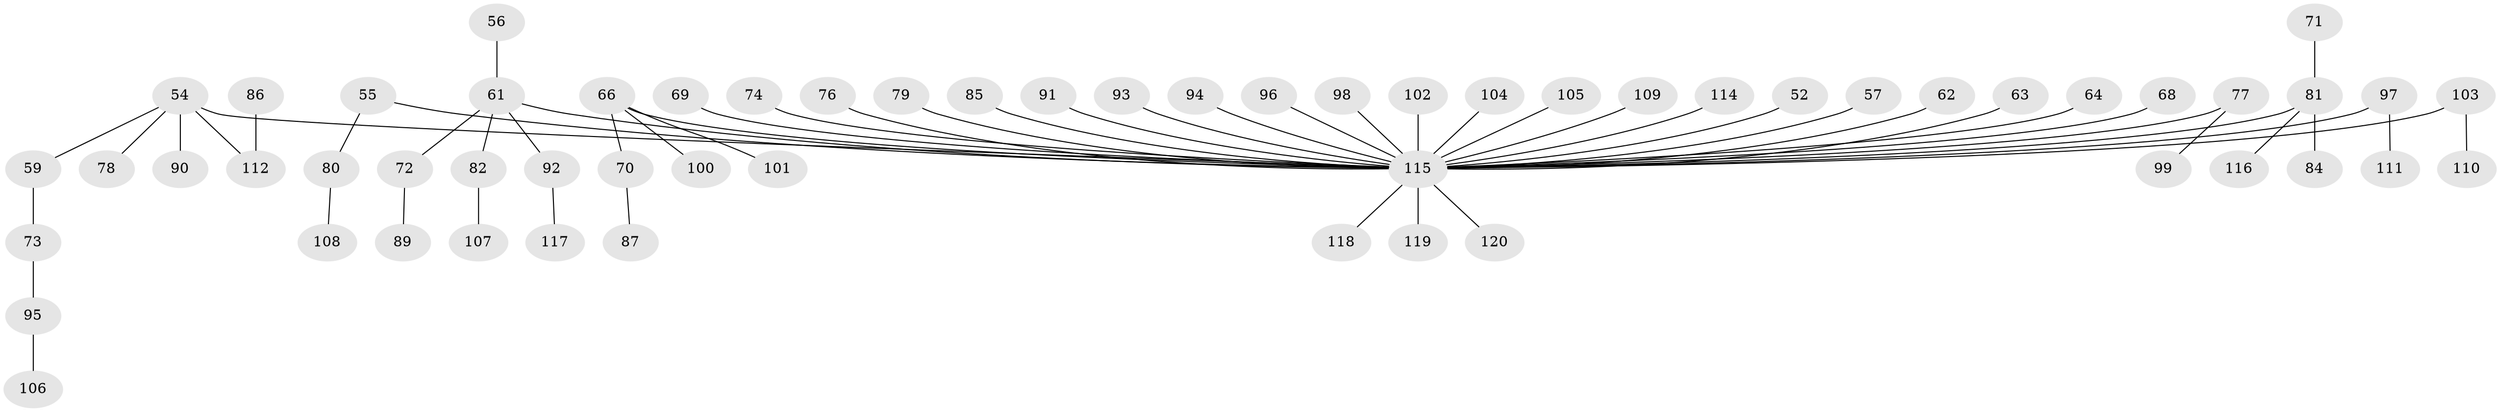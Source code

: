 // original degree distribution, {8: 0.008333333333333333, 4: 0.06666666666666667, 5: 0.03333333333333333, 3: 0.15, 7: 0.016666666666666666, 2: 0.19166666666666668, 1: 0.5333333333333333}
// Generated by graph-tools (version 1.1) at 2025/56/03/04/25 21:56:14]
// undirected, 60 vertices, 59 edges
graph export_dot {
graph [start="1"]
  node [color=gray90,style=filled];
  52;
  54 [super="+53"];
  55;
  56;
  57;
  59;
  61 [super="+40"];
  62;
  63;
  64;
  66 [super="+36+20+37+58"];
  68 [super="+13"];
  69;
  70 [super="+50"];
  71;
  72;
  73;
  74;
  76;
  77;
  78;
  79;
  80;
  81 [super="+38"];
  82;
  84;
  85;
  86;
  87;
  89;
  90;
  91;
  92;
  93;
  94;
  95;
  96;
  97 [super="+88"];
  98;
  99;
  100;
  101;
  102;
  103;
  104;
  105;
  106;
  107;
  108;
  109;
  110;
  111;
  112 [super="+67"];
  114;
  115 [super="+3+8+30+4+12+21+60+39+32+26+33+113+65+41+51+43+44+83+45+35+46+49+47"];
  116;
  117;
  118;
  119;
  120;
  52 -- 115;
  54 -- 78;
  54 -- 90;
  54 -- 59;
  54 -- 115;
  54 -- 112;
  55 -- 80;
  55 -- 115;
  56 -- 61;
  57 -- 115;
  59 -- 73;
  61 -- 82;
  61 -- 72;
  61 -- 92;
  61 -- 115;
  62 -- 115;
  63 -- 115;
  64 -- 115;
  66 -- 100;
  66 -- 115;
  66 -- 101;
  66 -- 70;
  68 -- 115;
  69 -- 115;
  70 -- 87;
  71 -- 81;
  72 -- 89;
  73 -- 95;
  74 -- 115;
  76 -- 115;
  77 -- 99;
  77 -- 115;
  79 -- 115;
  80 -- 108;
  81 -- 116;
  81 -- 84;
  81 -- 115;
  82 -- 107;
  85 -- 115;
  86 -- 112;
  91 -- 115;
  92 -- 117;
  93 -- 115;
  94 -- 115;
  95 -- 106;
  96 -- 115;
  97 -- 111;
  97 -- 115;
  98 -- 115;
  102 -- 115;
  103 -- 110;
  103 -- 115;
  104 -- 115;
  105 -- 115;
  109 -- 115;
  114 -- 115;
  115 -- 118;
  115 -- 120;
  115 -- 119;
}
